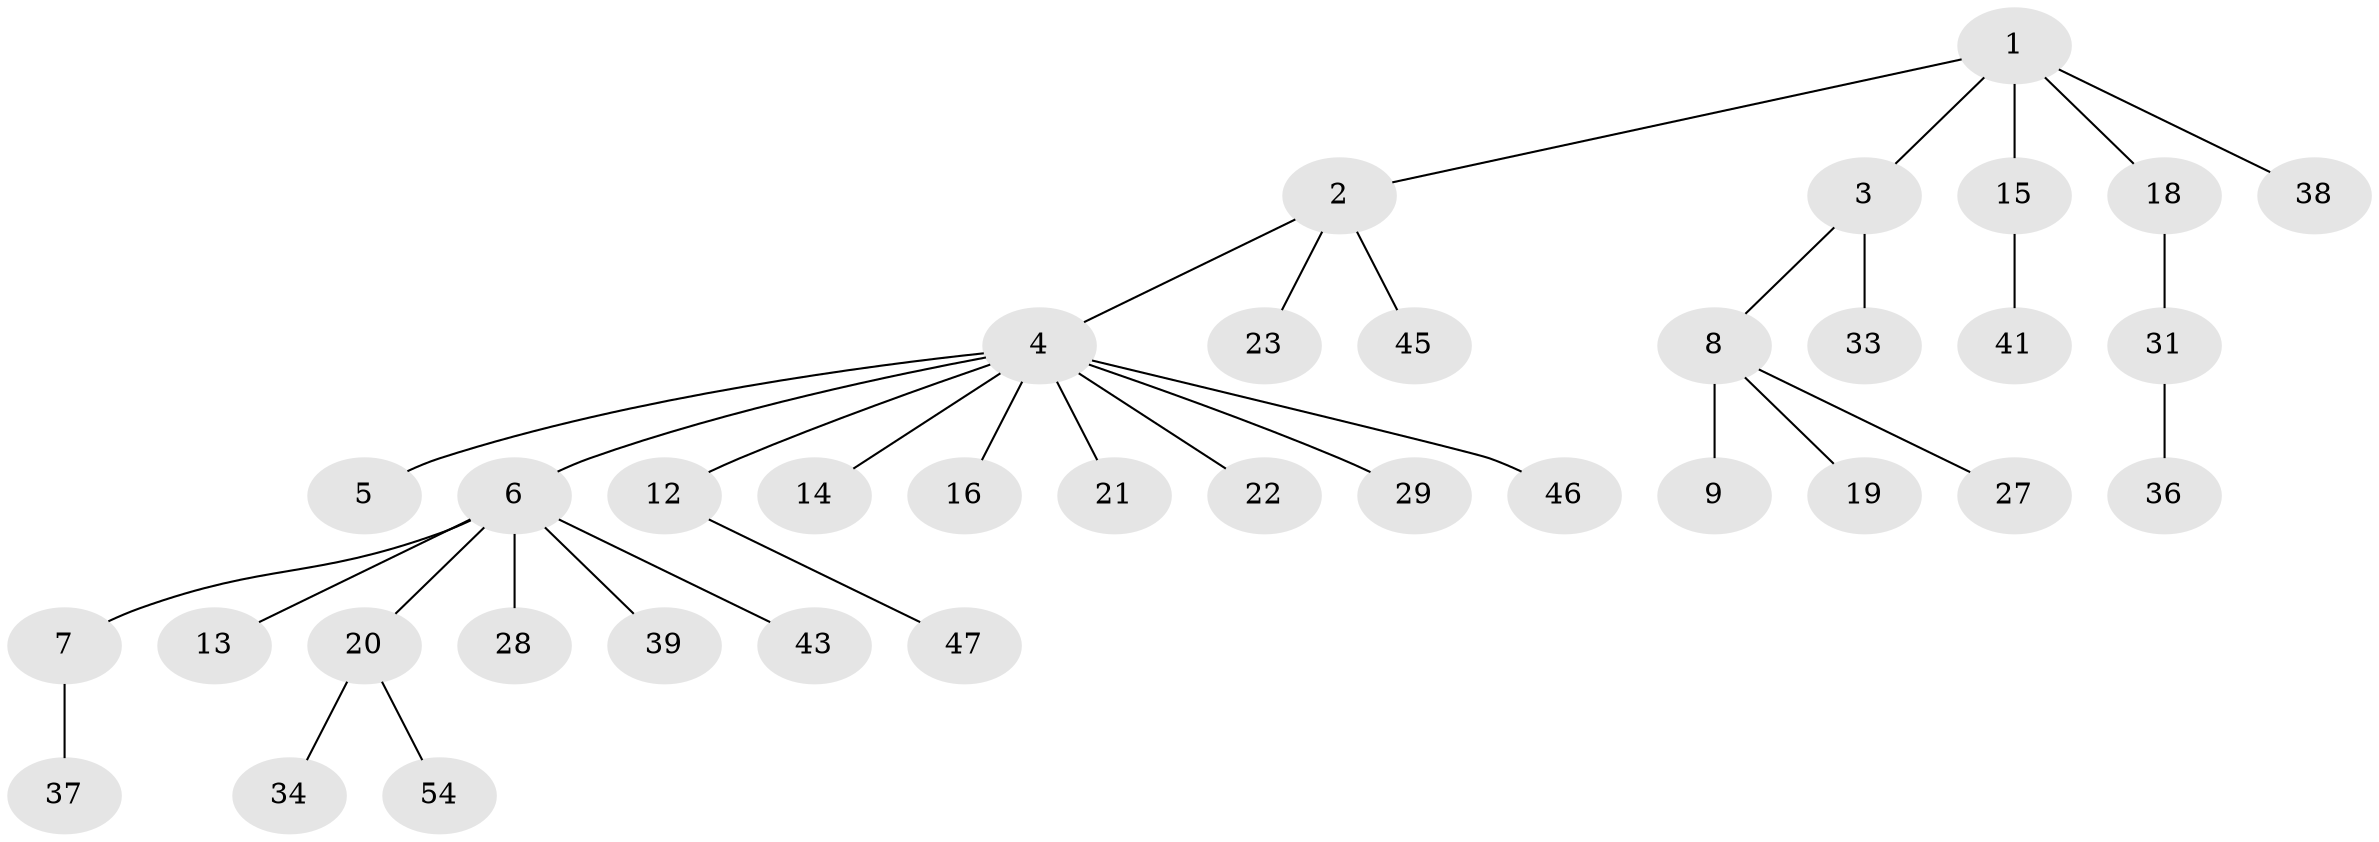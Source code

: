 // original degree distribution, {5: 0.05555555555555555, 4: 0.018518518518518517, 9: 0.018518518518518517, 1: 0.5555555555555556, 7: 0.018518518518518517, 3: 0.09259259259259259, 2: 0.24074074074074073}
// Generated by graph-tools (version 1.1) at 2025/42/03/06/25 10:42:06]
// undirected, 36 vertices, 35 edges
graph export_dot {
graph [start="1"]
  node [color=gray90,style=filled];
  1 [super="+32"];
  2 [super="+49"];
  3 [super="+11"];
  4 [super="+17"];
  5;
  6 [super="+10"];
  7 [super="+44"];
  8 [super="+48"];
  9;
  12 [super="+35"];
  13;
  14;
  15 [super="+24"];
  16;
  18 [super="+51"];
  19 [super="+26"];
  20 [super="+25"];
  21;
  22 [super="+50"];
  23;
  27;
  28 [super="+30"];
  29 [super="+40"];
  31;
  33;
  34;
  36 [super="+42"];
  37 [super="+52"];
  38;
  39;
  41;
  43;
  45;
  46 [super="+53"];
  47;
  54;
  1 -- 2;
  1 -- 3;
  1 -- 15;
  1 -- 18;
  1 -- 38;
  2 -- 4;
  2 -- 23;
  2 -- 45;
  3 -- 8;
  3 -- 33;
  4 -- 5;
  4 -- 6;
  4 -- 12;
  4 -- 14;
  4 -- 16;
  4 -- 29;
  4 -- 46;
  4 -- 21;
  4 -- 22;
  6 -- 7;
  6 -- 13;
  6 -- 20;
  6 -- 39;
  6 -- 43;
  6 -- 28;
  7 -- 37;
  8 -- 9;
  8 -- 19;
  8 -- 27;
  12 -- 47;
  15 -- 41;
  18 -- 31;
  20 -- 34;
  20 -- 54;
  31 -- 36;
}
